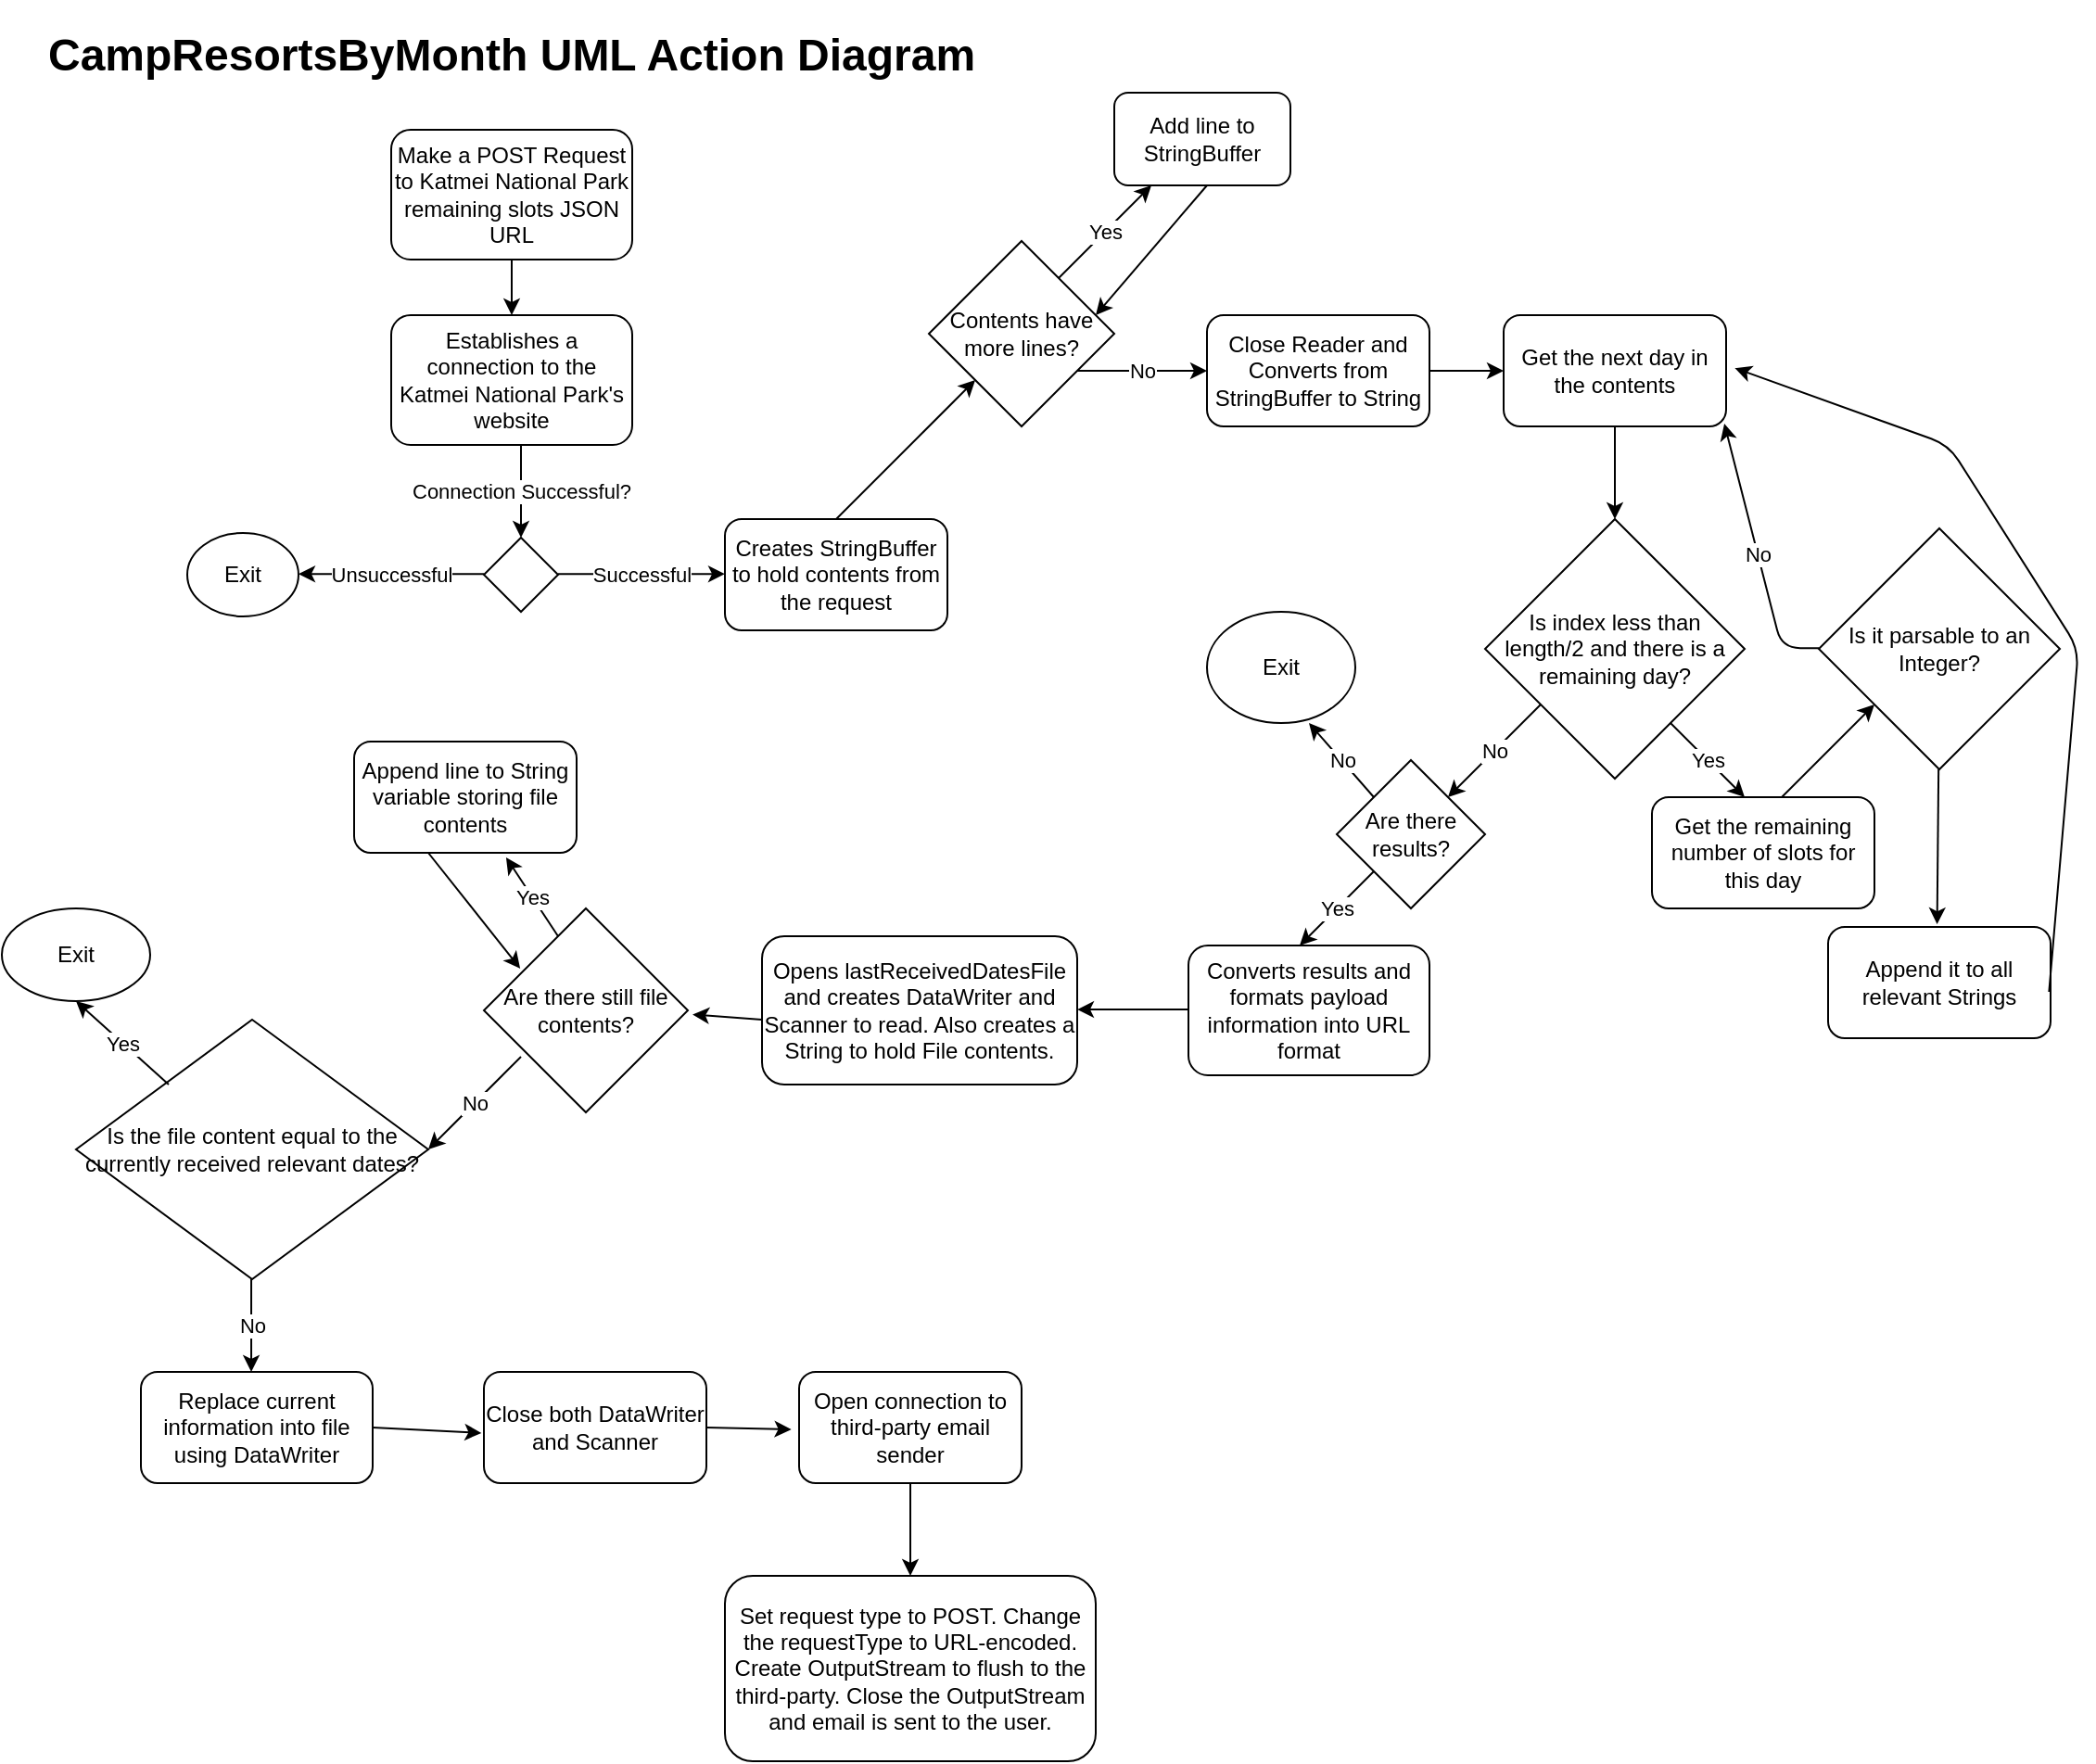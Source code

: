 <mxfile>
    <diagram id="DcAWaF698nEAmzb4o7Vi" name="Page-1">
        <mxGraphModel dx="486" dy="434" grid="1" gridSize="10" guides="1" tooltips="1" connect="0" arrows="1" fold="1" page="1" pageScale="1" pageWidth="850" pageHeight="1100" math="0" shadow="0">
            <root>
                <mxCell id="0"/>
                <mxCell id="1" parent="0"/>
                <mxCell id="2" value="Make a POST Request to Katmei National Park remaining slots JSON URL" style="rounded=1;whiteSpace=wrap;html=1;" parent="1" vertex="1">
                    <mxGeometry x="210" y="110" width="130" height="70" as="geometry"/>
                </mxCell>
                <mxCell id="4" value="&lt;h1&gt;&lt;span style=&quot;background-color: initial;&quot;&gt;CampResortsByMonth UML Action Diagram&lt;/span&gt;&lt;br&gt;&lt;/h1&gt;" style="text;html=1;strokeColor=none;fillColor=none;spacing=5;spacingTop=-20;whiteSpace=wrap;overflow=hidden;rounded=0;" parent="1" vertex="1">
                    <mxGeometry x="20" y="50" width="510" height="40" as="geometry"/>
                </mxCell>
                <mxCell id="7" value="Establishes a connection to the Katmei National Park's website" style="rounded=1;whiteSpace=wrap;html=1;" parent="1" vertex="1">
                    <mxGeometry x="210" y="210" width="130" height="70" as="geometry"/>
                </mxCell>
                <mxCell id="8" value="" style="endArrow=classic;html=1;entryX=0.5;entryY=0;entryDx=0;entryDy=0;exitX=0.5;exitY=1;exitDx=0;exitDy=0;" parent="1" source="2" target="7" edge="1">
                    <mxGeometry width="50" height="50" relative="1" as="geometry">
                        <mxPoint x="270" y="180" as="sourcePoint"/>
                        <mxPoint x="280" y="230" as="targetPoint"/>
                    </mxGeometry>
                </mxCell>
                <mxCell id="14" value="" style="endArrow=classic;html=1;" parent="1" edge="1">
                    <mxGeometry relative="1" as="geometry">
                        <mxPoint x="280" y="280" as="sourcePoint"/>
                        <mxPoint x="280" y="330" as="targetPoint"/>
                    </mxGeometry>
                </mxCell>
                <mxCell id="15" value="Connection Successful?" style="edgeLabel;resizable=0;html=1;align=center;verticalAlign=middle;" parent="14" connectable="0" vertex="1">
                    <mxGeometry relative="1" as="geometry"/>
                </mxCell>
                <mxCell id="16" value="" style="rhombus;whiteSpace=wrap;html=1;" parent="1" vertex="1">
                    <mxGeometry x="260" y="330" width="40" height="40" as="geometry"/>
                </mxCell>
                <mxCell id="17" value="" style="endArrow=classic;html=1;" parent="1" edge="1">
                    <mxGeometry relative="1" as="geometry">
                        <mxPoint x="300" y="349.58" as="sourcePoint"/>
                        <mxPoint x="390" y="349.58" as="targetPoint"/>
                    </mxGeometry>
                </mxCell>
                <mxCell id="18" value="Successful" style="edgeLabel;resizable=0;html=1;align=center;verticalAlign=middle;" parent="17" connectable="0" vertex="1">
                    <mxGeometry relative="1" as="geometry"/>
                </mxCell>
                <mxCell id="19" value="" style="endArrow=classic;html=1;" parent="1" edge="1">
                    <mxGeometry relative="1" as="geometry">
                        <mxPoint x="260" y="349.58" as="sourcePoint"/>
                        <mxPoint x="160" y="349.58" as="targetPoint"/>
                    </mxGeometry>
                </mxCell>
                <mxCell id="20" value="Unsuccessful" style="edgeLabel;resizable=0;html=1;align=center;verticalAlign=middle;" parent="19" connectable="0" vertex="1">
                    <mxGeometry relative="1" as="geometry"/>
                </mxCell>
                <mxCell id="22" value="Exit" style="ellipse;whiteSpace=wrap;html=1;" parent="1" vertex="1">
                    <mxGeometry x="100" y="327.5" width="60" height="45" as="geometry"/>
                </mxCell>
                <mxCell id="23" value="Creates StringBuffer to hold contents from the request" style="rounded=1;whiteSpace=wrap;html=1;" parent="1" vertex="1">
                    <mxGeometry x="390" y="320" width="120" height="60" as="geometry"/>
                </mxCell>
                <mxCell id="26" value="Close Reader and Converts from StringBuffer to String" style="rounded=1;whiteSpace=wrap;html=1;" parent="1" vertex="1">
                    <mxGeometry x="650" y="210" width="120" height="60" as="geometry"/>
                </mxCell>
                <mxCell id="34" value="Contents have more lines?" style="rhombus;whiteSpace=wrap;html=1;" parent="1" vertex="1">
                    <mxGeometry x="500" y="170" width="100" height="100" as="geometry"/>
                </mxCell>
                <mxCell id="35" value="" style="endArrow=classic;html=1;" parent="1" target="34" edge="1">
                    <mxGeometry width="50" height="50" relative="1" as="geometry">
                        <mxPoint x="450" y="320" as="sourcePoint"/>
                        <mxPoint x="500" y="270" as="targetPoint"/>
                    </mxGeometry>
                </mxCell>
                <mxCell id="36" value="" style="endArrow=classic;html=1;" parent="1" edge="1">
                    <mxGeometry relative="1" as="geometry">
                        <mxPoint x="570" y="190" as="sourcePoint"/>
                        <mxPoint x="620" y="140" as="targetPoint"/>
                    </mxGeometry>
                </mxCell>
                <mxCell id="37" value="Yes" style="edgeLabel;resizable=0;html=1;align=center;verticalAlign=middle;" parent="36" connectable="0" vertex="1">
                    <mxGeometry relative="1" as="geometry"/>
                </mxCell>
                <mxCell id="39" value="Add line to StringBuffer" style="rounded=1;whiteSpace=wrap;html=1;" parent="1" vertex="1">
                    <mxGeometry x="600" y="90" width="95" height="50" as="geometry"/>
                </mxCell>
                <mxCell id="40" value="" style="endArrow=classic;html=1;" parent="1" edge="1">
                    <mxGeometry width="50" height="50" relative="1" as="geometry">
                        <mxPoint x="650" y="140" as="sourcePoint"/>
                        <mxPoint x="590" y="210" as="targetPoint"/>
                    </mxGeometry>
                </mxCell>
                <mxCell id="41" value="" style="endArrow=classic;html=1;" parent="1" edge="1">
                    <mxGeometry relative="1" as="geometry">
                        <mxPoint x="580" y="240" as="sourcePoint"/>
                        <mxPoint x="650" y="240" as="targetPoint"/>
                    </mxGeometry>
                </mxCell>
                <mxCell id="42" value="No" style="edgeLabel;resizable=0;html=1;align=center;verticalAlign=middle;" parent="41" connectable="0" vertex="1">
                    <mxGeometry relative="1" as="geometry"/>
                </mxCell>
                <mxCell id="44" value="Get the next day in the contents" style="rounded=1;whiteSpace=wrap;html=1;" parent="1" vertex="1">
                    <mxGeometry x="810" y="210" width="120" height="60" as="geometry"/>
                </mxCell>
                <mxCell id="45" value="" style="endArrow=classic;html=1;entryX=0;entryY=0.5;entryDx=0;entryDy=0;entryPerimeter=0;" parent="1" target="44" edge="1">
                    <mxGeometry width="50" height="50" relative="1" as="geometry">
                        <mxPoint x="770" y="240" as="sourcePoint"/>
                        <mxPoint x="820" y="190" as="targetPoint"/>
                    </mxGeometry>
                </mxCell>
                <mxCell id="46" value="Is index less than length/2 and there is a remaining day?" style="rhombus;whiteSpace=wrap;html=1;" parent="1" vertex="1">
                    <mxGeometry x="800" y="320" width="140" height="140" as="geometry"/>
                </mxCell>
                <mxCell id="47" value="" style="endArrow=classic;html=1;entryX=0.5;entryY=0;entryDx=0;entryDy=0;entryPerimeter=0;" parent="1" target="46" edge="1">
                    <mxGeometry width="50" height="50" relative="1" as="geometry">
                        <mxPoint x="870" y="270" as="sourcePoint"/>
                        <mxPoint x="810" y="300" as="targetPoint"/>
                    </mxGeometry>
                </mxCell>
                <mxCell id="48" value="" style="endArrow=classic;html=1;" parent="1" edge="1">
                    <mxGeometry relative="1" as="geometry">
                        <mxPoint x="900" y="430" as="sourcePoint"/>
                        <mxPoint x="940" y="470" as="targetPoint"/>
                    </mxGeometry>
                </mxCell>
                <mxCell id="49" value="Yes" style="edgeLabel;resizable=0;html=1;align=center;verticalAlign=middle;" parent="48" connectable="0" vertex="1">
                    <mxGeometry relative="1" as="geometry"/>
                </mxCell>
                <mxCell id="50" value="Get the remaining number of slots for this day" style="rounded=1;whiteSpace=wrap;html=1;" parent="1" vertex="1">
                    <mxGeometry x="890" y="470" width="120" height="60" as="geometry"/>
                </mxCell>
                <mxCell id="51" value="Is it parsable to an Integer?" style="rhombus;whiteSpace=wrap;html=1;" parent="1" vertex="1">
                    <mxGeometry x="980" y="325" width="130" height="130" as="geometry"/>
                </mxCell>
                <mxCell id="52" value="" style="endArrow=classic;html=1;" parent="1" edge="1">
                    <mxGeometry width="50" height="50" relative="1" as="geometry">
                        <mxPoint x="960" y="470" as="sourcePoint"/>
                        <mxPoint x="1010" y="420" as="targetPoint"/>
                    </mxGeometry>
                </mxCell>
                <mxCell id="53" value="" style="endArrow=classic;html=1;entryX=0.992;entryY=0.975;entryDx=0;entryDy=0;entryPerimeter=0;" parent="1" edge="1" target="44">
                    <mxGeometry relative="1" as="geometry">
                        <mxPoint x="980" y="389.58" as="sourcePoint"/>
                        <mxPoint x="940" y="389.58" as="targetPoint"/>
                        <Array as="points">
                            <mxPoint x="960" y="389.58"/>
                        </Array>
                    </mxGeometry>
                </mxCell>
                <mxCell id="54" value="No" style="edgeLabel;resizable=0;html=1;align=center;verticalAlign=middle;" parent="53" connectable="0" vertex="1">
                    <mxGeometry relative="1" as="geometry"/>
                </mxCell>
                <mxCell id="55" value="Append it to all relevant Strings" style="rounded=1;whiteSpace=wrap;html=1;" parent="1" vertex="1">
                    <mxGeometry x="985" y="540" width="120" height="60" as="geometry"/>
                </mxCell>
                <mxCell id="56" value="" style="endArrow=classic;html=1;entryX=0.49;entryY=-0.024;entryDx=0;entryDy=0;entryPerimeter=0;" parent="1" target="55" edge="1">
                    <mxGeometry width="50" height="50" relative="1" as="geometry">
                        <mxPoint x="1044.58" y="455" as="sourcePoint"/>
                        <mxPoint x="1044.58" y="505" as="targetPoint"/>
                    </mxGeometry>
                </mxCell>
                <mxCell id="57" value="" style="endArrow=classic;html=1;entryX=1.039;entryY=0.476;entryDx=0;entryDy=0;entryPerimeter=0;" parent="1" target="44" edge="1">
                    <mxGeometry width="50" height="50" relative="1" as="geometry">
                        <mxPoint x="1104.17" y="575" as="sourcePoint"/>
                        <mxPoint x="990" y="455" as="targetPoint"/>
                        <Array as="points">
                            <mxPoint x="1120" y="390"/>
                            <mxPoint x="1050" y="280"/>
                        </Array>
                    </mxGeometry>
                </mxCell>
                <mxCell id="58" value="" style="endArrow=classic;html=1;" parent="1" edge="1">
                    <mxGeometry relative="1" as="geometry">
                        <mxPoint x="830" y="420" as="sourcePoint"/>
                        <mxPoint x="780" y="470" as="targetPoint"/>
                    </mxGeometry>
                </mxCell>
                <mxCell id="59" value="No" style="edgeLabel;resizable=0;html=1;align=center;verticalAlign=middle;" parent="58" connectable="0" vertex="1">
                    <mxGeometry relative="1" as="geometry"/>
                </mxCell>
                <mxCell id="60" value="Are there results?" style="rhombus;whiteSpace=wrap;html=1;" parent="1" vertex="1">
                    <mxGeometry x="720" y="450" width="80" height="80" as="geometry"/>
                </mxCell>
                <mxCell id="61" value="" style="endArrow=classic;html=1;" parent="1" edge="1">
                    <mxGeometry relative="1" as="geometry">
                        <mxPoint x="740" y="470" as="sourcePoint"/>
                        <mxPoint x="705" y="430" as="targetPoint"/>
                    </mxGeometry>
                </mxCell>
                <mxCell id="62" value="No" style="edgeLabel;resizable=0;html=1;align=center;verticalAlign=middle;" parent="61" connectable="0" vertex="1">
                    <mxGeometry relative="1" as="geometry"/>
                </mxCell>
                <mxCell id="63" value="Exit" style="ellipse;whiteSpace=wrap;html=1;" parent="1" vertex="1">
                    <mxGeometry x="650" y="370" width="80" height="60" as="geometry"/>
                </mxCell>
                <mxCell id="64" value="" style="endArrow=classic;html=1;" parent="1" edge="1">
                    <mxGeometry relative="1" as="geometry">
                        <mxPoint x="740" y="510" as="sourcePoint"/>
                        <mxPoint x="700" y="550" as="targetPoint"/>
                    </mxGeometry>
                </mxCell>
                <mxCell id="65" value="Yes" style="edgeLabel;resizable=0;html=1;align=center;verticalAlign=middle;" parent="64" connectable="0" vertex="1">
                    <mxGeometry relative="1" as="geometry"/>
                </mxCell>
                <mxCell id="66" value="Converts results and formats payload information into URL format" style="rounded=1;whiteSpace=wrap;html=1;" parent="1" vertex="1">
                    <mxGeometry x="640" y="550" width="130" height="70" as="geometry"/>
                </mxCell>
                <mxCell id="67" value="" style="endArrow=classic;html=1;" parent="1" edge="1">
                    <mxGeometry width="50" height="50" relative="1" as="geometry">
                        <mxPoint x="640" y="584.52" as="sourcePoint"/>
                        <mxPoint x="580" y="584.52" as="targetPoint"/>
                    </mxGeometry>
                </mxCell>
                <mxCell id="68" value="Opens lastReceivedDatesFile and creates DataWriter and Scanner to read. Also creates a String to hold File contents." style="rounded=1;whiteSpace=wrap;html=1;" parent="1" vertex="1">
                    <mxGeometry x="410" y="545" width="170" height="80" as="geometry"/>
                </mxCell>
                <mxCell id="69" value="Are there still file contents?" style="rhombus;whiteSpace=wrap;html=1;" parent="1" vertex="1">
                    <mxGeometry x="260" y="530" width="110" height="110" as="geometry"/>
                </mxCell>
                <mxCell id="70" value="" style="endArrow=classic;html=1;entryX=1.023;entryY=0.52;entryDx=0;entryDy=0;entryPerimeter=0;" parent="1" target="69" edge="1">
                    <mxGeometry width="50" height="50" relative="1" as="geometry">
                        <mxPoint x="410" y="590" as="sourcePoint"/>
                        <mxPoint x="460" y="540" as="targetPoint"/>
                    </mxGeometry>
                </mxCell>
                <mxCell id="71" value="Append line to String variable storing file contents" style="rounded=1;whiteSpace=wrap;html=1;" parent="1" vertex="1">
                    <mxGeometry x="190" y="440" width="120" height="60" as="geometry"/>
                </mxCell>
                <mxCell id="73" value="" style="endArrow=classic;html=1;entryX=0.683;entryY=1.041;entryDx=0;entryDy=0;entryPerimeter=0;" parent="1" target="71" edge="1">
                    <mxGeometry relative="1" as="geometry">
                        <mxPoint x="300" y="545" as="sourcePoint"/>
                        <mxPoint x="400" y="545" as="targetPoint"/>
                    </mxGeometry>
                </mxCell>
                <mxCell id="74" value="Yes" style="edgeLabel;resizable=0;html=1;align=center;verticalAlign=middle;" parent="73" connectable="0" vertex="1">
                    <mxGeometry relative="1" as="geometry"/>
                </mxCell>
                <mxCell id="75" value="" style="endArrow=classic;html=1;entryX=0.178;entryY=0.295;entryDx=0;entryDy=0;entryPerimeter=0;" parent="1" target="69" edge="1">
                    <mxGeometry width="50" height="50" relative="1" as="geometry">
                        <mxPoint x="230" y="500" as="sourcePoint"/>
                        <mxPoint x="280" y="450" as="targetPoint"/>
                    </mxGeometry>
                </mxCell>
                <mxCell id="76" value="" style="endArrow=classic;html=1;" parent="1" edge="1">
                    <mxGeometry relative="1" as="geometry">
                        <mxPoint x="280" y="610" as="sourcePoint"/>
                        <mxPoint x="230" y="660" as="targetPoint"/>
                    </mxGeometry>
                </mxCell>
                <mxCell id="77" value="No" style="edgeLabel;resizable=0;html=1;align=center;verticalAlign=middle;" parent="76" connectable="0" vertex="1">
                    <mxGeometry relative="1" as="geometry"/>
                </mxCell>
                <mxCell id="79" value="Is the file content equal to the currently received relevant dates?" style="rhombus;whiteSpace=wrap;html=1;" parent="1" vertex="1">
                    <mxGeometry x="40" y="590" width="190" height="140" as="geometry"/>
                </mxCell>
                <mxCell id="80" value="" style="endArrow=classic;html=1;" parent="1" edge="1">
                    <mxGeometry relative="1" as="geometry">
                        <mxPoint x="90" y="625" as="sourcePoint"/>
                        <mxPoint x="40" y="580" as="targetPoint"/>
                    </mxGeometry>
                </mxCell>
                <mxCell id="81" value="Yes" style="edgeLabel;resizable=0;html=1;align=center;verticalAlign=middle;" parent="80" connectable="0" vertex="1">
                    <mxGeometry relative="1" as="geometry"/>
                </mxCell>
                <mxCell id="82" value="Exit" style="ellipse;whiteSpace=wrap;html=1;" parent="1" vertex="1">
                    <mxGeometry y="530" width="80" height="50" as="geometry"/>
                </mxCell>
                <mxCell id="83" value="" style="endArrow=classic;html=1;" parent="1" edge="1">
                    <mxGeometry relative="1" as="geometry">
                        <mxPoint x="134.52" y="730" as="sourcePoint"/>
                        <mxPoint x="134.52" y="780" as="targetPoint"/>
                    </mxGeometry>
                </mxCell>
                <mxCell id="84" value="No" style="edgeLabel;resizable=0;html=1;align=center;verticalAlign=middle;" parent="83" connectable="0" vertex="1">
                    <mxGeometry relative="1" as="geometry"/>
                </mxCell>
                <mxCell id="85" value="Replace current information into file using DataWriter" style="rounded=1;whiteSpace=wrap;html=1;" parent="1" vertex="1">
                    <mxGeometry x="75" y="780" width="125" height="60" as="geometry"/>
                </mxCell>
                <mxCell id="86" value="Close both DataWriter and Scanner" style="rounded=1;whiteSpace=wrap;html=1;" parent="1" vertex="1">
                    <mxGeometry x="260" y="780" width="120" height="60" as="geometry"/>
                </mxCell>
                <mxCell id="87" value="" style="endArrow=classic;html=1;entryX=-0.011;entryY=0.549;entryDx=0;entryDy=0;entryPerimeter=0;" parent="1" target="86" edge="1">
                    <mxGeometry width="50" height="50" relative="1" as="geometry">
                        <mxPoint x="200" y="810" as="sourcePoint"/>
                        <mxPoint x="256" y="807" as="targetPoint"/>
                    </mxGeometry>
                </mxCell>
                <mxCell id="89" value="Open connection to third-party email sender" style="rounded=1;whiteSpace=wrap;html=1;" parent="1" vertex="1">
                    <mxGeometry x="430" y="780" width="120" height="60" as="geometry"/>
                </mxCell>
                <mxCell id="90" value="" style="endArrow=classic;html=1;entryX=-0.035;entryY=0.517;entryDx=0;entryDy=0;entryPerimeter=0;" parent="1" target="89" edge="1">
                    <mxGeometry width="50" height="50" relative="1" as="geometry">
                        <mxPoint x="380" y="810" as="sourcePoint"/>
                        <mxPoint x="430" y="760" as="targetPoint"/>
                    </mxGeometry>
                </mxCell>
                <mxCell id="91" value="Set request type to POST. Change the requestType to URL-encoded. Create OutputStream to flush to the third-party. Close the OutputStream and email is sent to the user." style="rounded=1;whiteSpace=wrap;html=1;" parent="1" vertex="1">
                    <mxGeometry x="390" y="890" width="200" height="100" as="geometry"/>
                </mxCell>
                <mxCell id="92" value="" style="endArrow=classic;html=1;" parent="1" edge="1">
                    <mxGeometry width="50" height="50" relative="1" as="geometry">
                        <mxPoint x="490" y="840" as="sourcePoint"/>
                        <mxPoint x="490" y="890" as="targetPoint"/>
                    </mxGeometry>
                </mxCell>
            </root>
        </mxGraphModel>
    </diagram>
</mxfile>